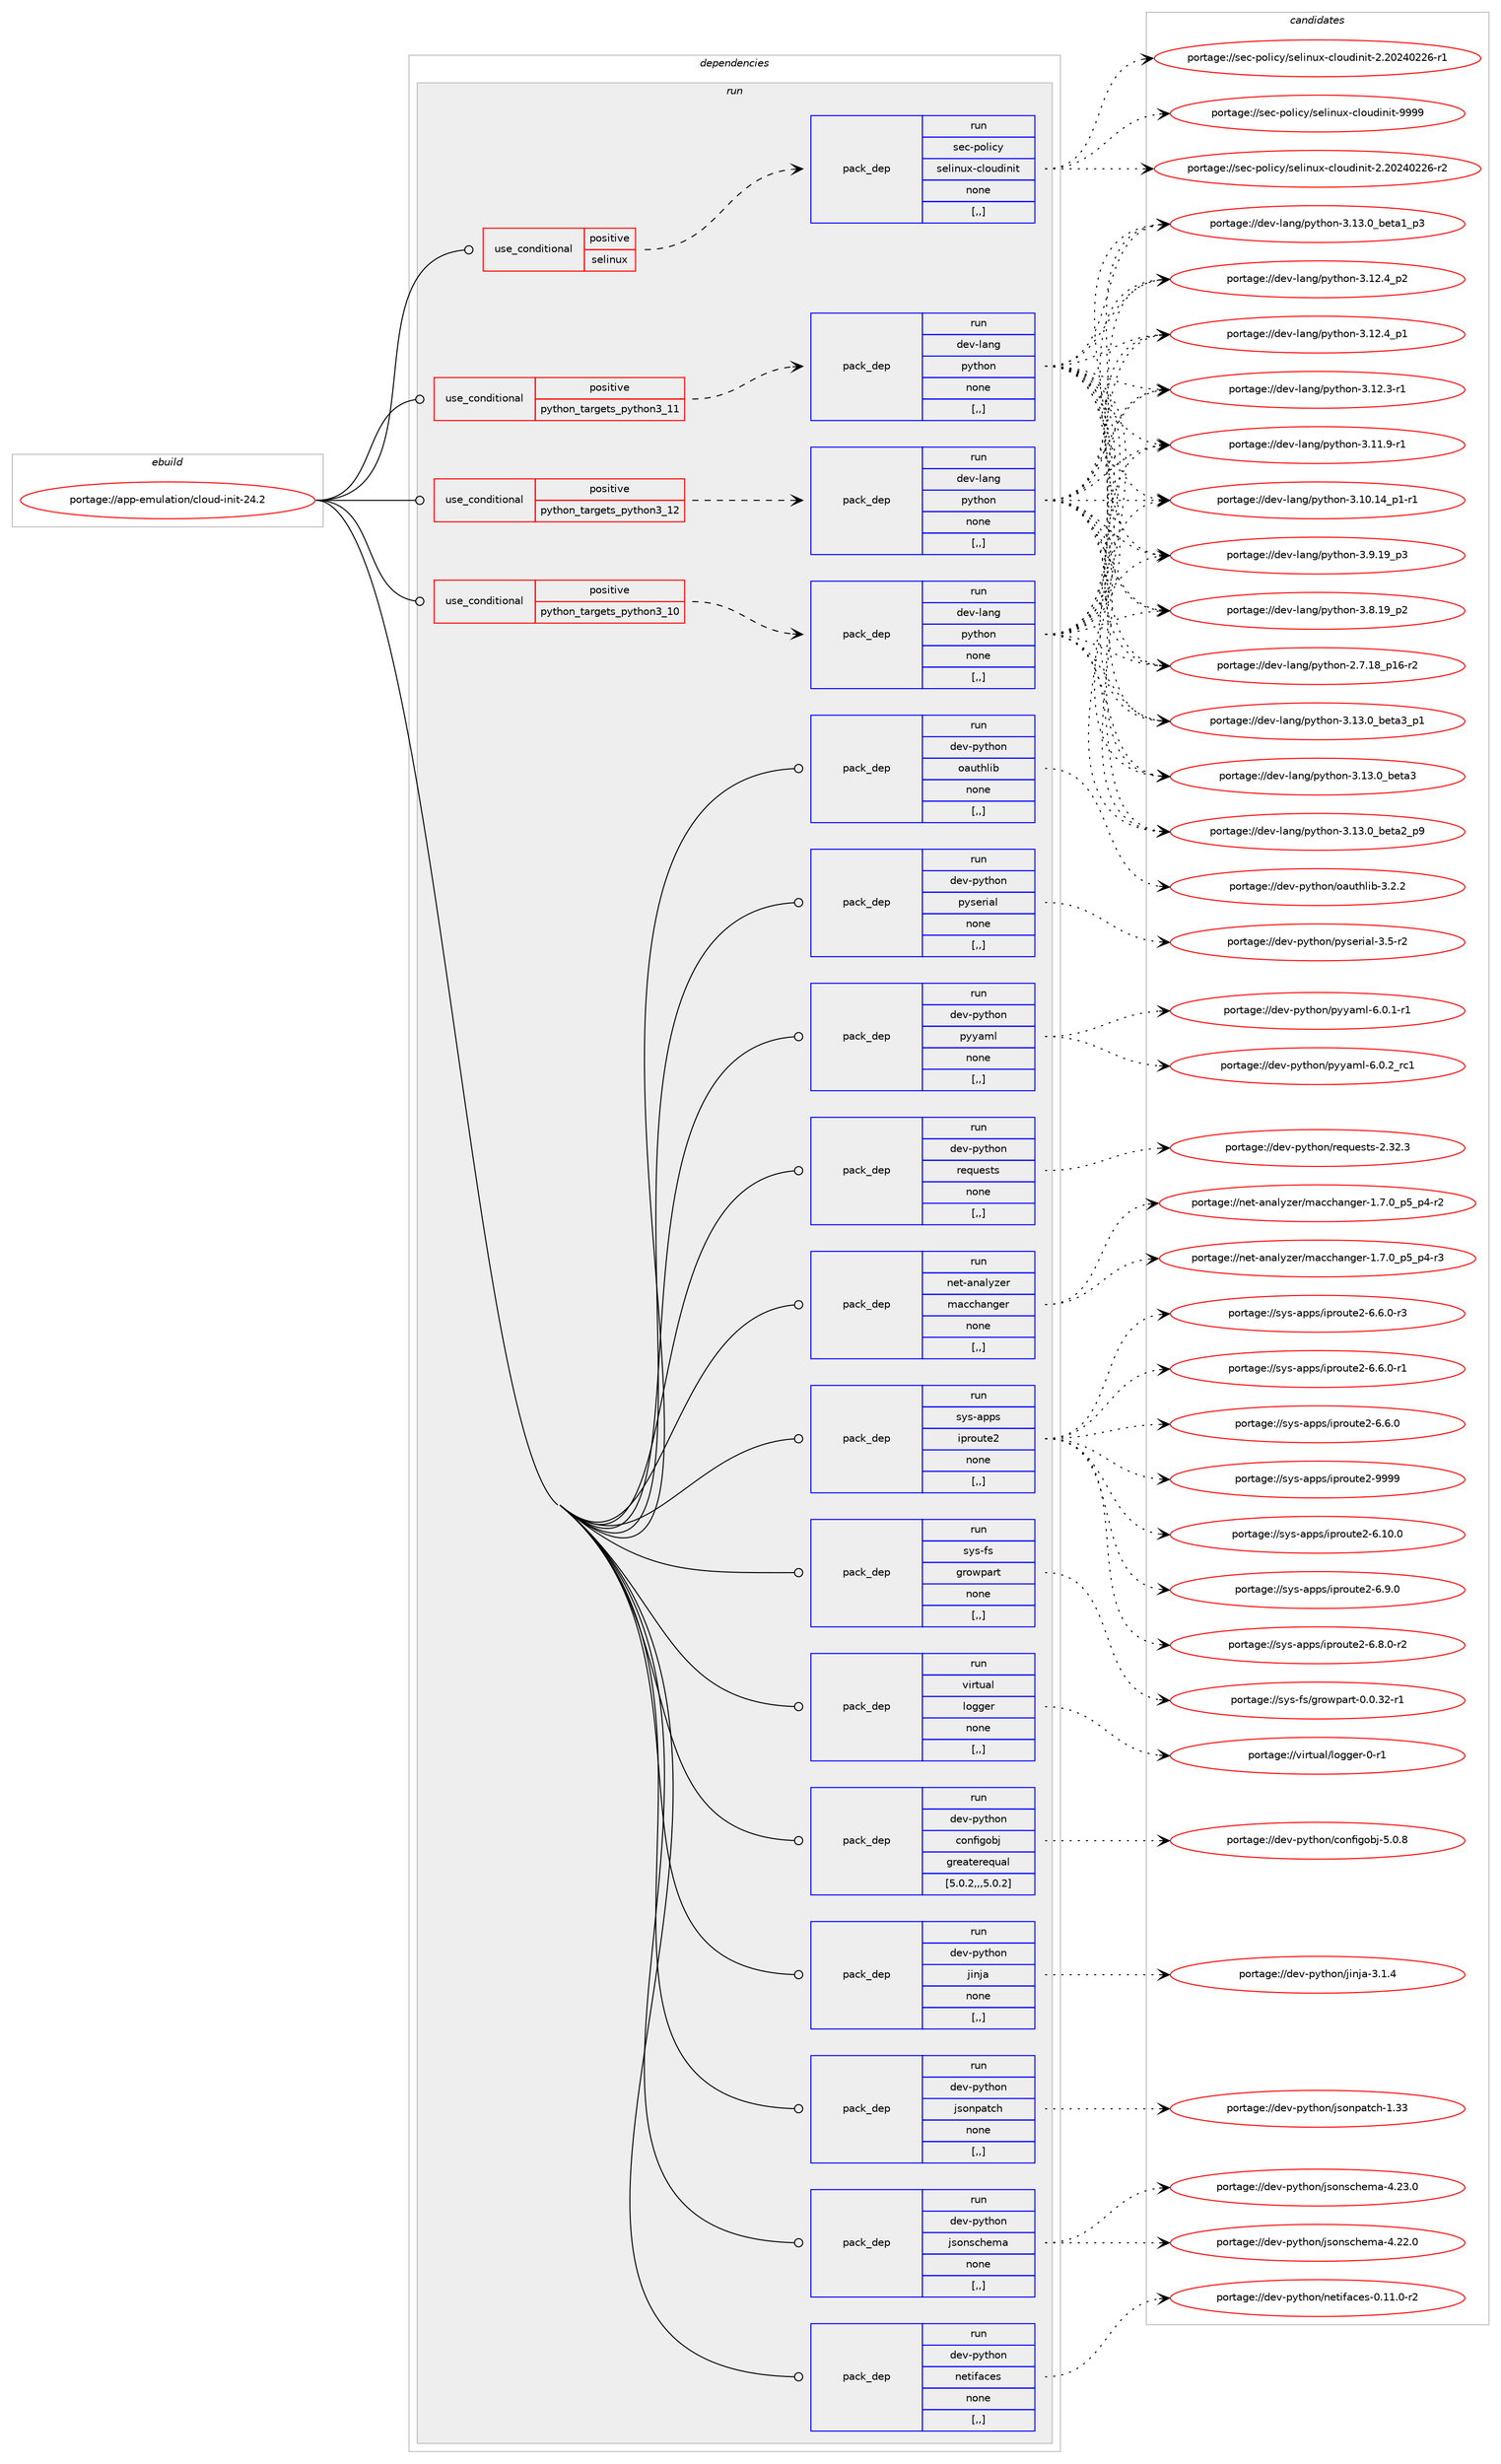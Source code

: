 digraph prolog {

# *************
# Graph options
# *************

newrank=true;
concentrate=true;
compound=true;
graph [rankdir=LR,fontname=Helvetica,fontsize=10,ranksep=1.5];#, ranksep=2.5, nodesep=0.2];
edge  [arrowhead=vee];
node  [fontname=Helvetica,fontsize=10];

# **********
# The ebuild
# **********

subgraph cluster_leftcol {
color=gray;
label=<<i>ebuild</i>>;
id [label="portage://app-emulation/cloud-init-24.2", color=red, width=4, href="../app-emulation/cloud-init-24.2.svg"];
}

# ****************
# The dependencies
# ****************

subgraph cluster_midcol {
color=gray;
label=<<i>dependencies</i>>;
subgraph cluster_compile {
fillcolor="#eeeeee";
style=filled;
label=<<i>compile</i>>;
}
subgraph cluster_compileandrun {
fillcolor="#eeeeee";
style=filled;
label=<<i>compile and run</i>>;
}
subgraph cluster_run {
fillcolor="#eeeeee";
style=filled;
label=<<i>run</i>>;
subgraph cond6247 {
dependency23702 [label=<<TABLE BORDER="0" CELLBORDER="1" CELLSPACING="0" CELLPADDING="4"><TR><TD ROWSPAN="3" CELLPADDING="10">use_conditional</TD></TR><TR><TD>positive</TD></TR><TR><TD>python_targets_python3_10</TD></TR></TABLE>>, shape=none, color=red];
subgraph pack17300 {
dependency23703 [label=<<TABLE BORDER="0" CELLBORDER="1" CELLSPACING="0" CELLPADDING="4" WIDTH="220"><TR><TD ROWSPAN="6" CELLPADDING="30">pack_dep</TD></TR><TR><TD WIDTH="110">run</TD></TR><TR><TD>dev-lang</TD></TR><TR><TD>python</TD></TR><TR><TD>none</TD></TR><TR><TD>[,,]</TD></TR></TABLE>>, shape=none, color=blue];
}
dependency23702:e -> dependency23703:w [weight=20,style="dashed",arrowhead="vee"];
}
id:e -> dependency23702:w [weight=20,style="solid",arrowhead="odot"];
subgraph cond6248 {
dependency23704 [label=<<TABLE BORDER="0" CELLBORDER="1" CELLSPACING="0" CELLPADDING="4"><TR><TD ROWSPAN="3" CELLPADDING="10">use_conditional</TD></TR><TR><TD>positive</TD></TR><TR><TD>python_targets_python3_11</TD></TR></TABLE>>, shape=none, color=red];
subgraph pack17301 {
dependency23705 [label=<<TABLE BORDER="0" CELLBORDER="1" CELLSPACING="0" CELLPADDING="4" WIDTH="220"><TR><TD ROWSPAN="6" CELLPADDING="30">pack_dep</TD></TR><TR><TD WIDTH="110">run</TD></TR><TR><TD>dev-lang</TD></TR><TR><TD>python</TD></TR><TR><TD>none</TD></TR><TR><TD>[,,]</TD></TR></TABLE>>, shape=none, color=blue];
}
dependency23704:e -> dependency23705:w [weight=20,style="dashed",arrowhead="vee"];
}
id:e -> dependency23704:w [weight=20,style="solid",arrowhead="odot"];
subgraph cond6249 {
dependency23706 [label=<<TABLE BORDER="0" CELLBORDER="1" CELLSPACING="0" CELLPADDING="4"><TR><TD ROWSPAN="3" CELLPADDING="10">use_conditional</TD></TR><TR><TD>positive</TD></TR><TR><TD>python_targets_python3_12</TD></TR></TABLE>>, shape=none, color=red];
subgraph pack17302 {
dependency23707 [label=<<TABLE BORDER="0" CELLBORDER="1" CELLSPACING="0" CELLPADDING="4" WIDTH="220"><TR><TD ROWSPAN="6" CELLPADDING="30">pack_dep</TD></TR><TR><TD WIDTH="110">run</TD></TR><TR><TD>dev-lang</TD></TR><TR><TD>python</TD></TR><TR><TD>none</TD></TR><TR><TD>[,,]</TD></TR></TABLE>>, shape=none, color=blue];
}
dependency23706:e -> dependency23707:w [weight=20,style="dashed",arrowhead="vee"];
}
id:e -> dependency23706:w [weight=20,style="solid",arrowhead="odot"];
subgraph cond6250 {
dependency23708 [label=<<TABLE BORDER="0" CELLBORDER="1" CELLSPACING="0" CELLPADDING="4"><TR><TD ROWSPAN="3" CELLPADDING="10">use_conditional</TD></TR><TR><TD>positive</TD></TR><TR><TD>selinux</TD></TR></TABLE>>, shape=none, color=red];
subgraph pack17303 {
dependency23709 [label=<<TABLE BORDER="0" CELLBORDER="1" CELLSPACING="0" CELLPADDING="4" WIDTH="220"><TR><TD ROWSPAN="6" CELLPADDING="30">pack_dep</TD></TR><TR><TD WIDTH="110">run</TD></TR><TR><TD>sec-policy</TD></TR><TR><TD>selinux-cloudinit</TD></TR><TR><TD>none</TD></TR><TR><TD>[,,]</TD></TR></TABLE>>, shape=none, color=blue];
}
dependency23708:e -> dependency23709:w [weight=20,style="dashed",arrowhead="vee"];
}
id:e -> dependency23708:w [weight=20,style="solid",arrowhead="odot"];
subgraph pack17304 {
dependency23710 [label=<<TABLE BORDER="0" CELLBORDER="1" CELLSPACING="0" CELLPADDING="4" WIDTH="220"><TR><TD ROWSPAN="6" CELLPADDING="30">pack_dep</TD></TR><TR><TD WIDTH="110">run</TD></TR><TR><TD>dev-python</TD></TR><TR><TD>configobj</TD></TR><TR><TD>greaterequal</TD></TR><TR><TD>[5.0.2,,,5.0.2]</TD></TR></TABLE>>, shape=none, color=blue];
}
id:e -> dependency23710:w [weight=20,style="solid",arrowhead="odot"];
subgraph pack17305 {
dependency23711 [label=<<TABLE BORDER="0" CELLBORDER="1" CELLSPACING="0" CELLPADDING="4" WIDTH="220"><TR><TD ROWSPAN="6" CELLPADDING="30">pack_dep</TD></TR><TR><TD WIDTH="110">run</TD></TR><TR><TD>dev-python</TD></TR><TR><TD>jinja</TD></TR><TR><TD>none</TD></TR><TR><TD>[,,]</TD></TR></TABLE>>, shape=none, color=blue];
}
id:e -> dependency23711:w [weight=20,style="solid",arrowhead="odot"];
subgraph pack17306 {
dependency23712 [label=<<TABLE BORDER="0" CELLBORDER="1" CELLSPACING="0" CELLPADDING="4" WIDTH="220"><TR><TD ROWSPAN="6" CELLPADDING="30">pack_dep</TD></TR><TR><TD WIDTH="110">run</TD></TR><TR><TD>dev-python</TD></TR><TR><TD>jsonpatch</TD></TR><TR><TD>none</TD></TR><TR><TD>[,,]</TD></TR></TABLE>>, shape=none, color=blue];
}
id:e -> dependency23712:w [weight=20,style="solid",arrowhead="odot"];
subgraph pack17307 {
dependency23713 [label=<<TABLE BORDER="0" CELLBORDER="1" CELLSPACING="0" CELLPADDING="4" WIDTH="220"><TR><TD ROWSPAN="6" CELLPADDING="30">pack_dep</TD></TR><TR><TD WIDTH="110">run</TD></TR><TR><TD>dev-python</TD></TR><TR><TD>jsonschema</TD></TR><TR><TD>none</TD></TR><TR><TD>[,,]</TD></TR></TABLE>>, shape=none, color=blue];
}
id:e -> dependency23713:w [weight=20,style="solid",arrowhead="odot"];
subgraph pack17308 {
dependency23714 [label=<<TABLE BORDER="0" CELLBORDER="1" CELLSPACING="0" CELLPADDING="4" WIDTH="220"><TR><TD ROWSPAN="6" CELLPADDING="30">pack_dep</TD></TR><TR><TD WIDTH="110">run</TD></TR><TR><TD>dev-python</TD></TR><TR><TD>netifaces</TD></TR><TR><TD>none</TD></TR><TR><TD>[,,]</TD></TR></TABLE>>, shape=none, color=blue];
}
id:e -> dependency23714:w [weight=20,style="solid",arrowhead="odot"];
subgraph pack17309 {
dependency23715 [label=<<TABLE BORDER="0" CELLBORDER="1" CELLSPACING="0" CELLPADDING="4" WIDTH="220"><TR><TD ROWSPAN="6" CELLPADDING="30">pack_dep</TD></TR><TR><TD WIDTH="110">run</TD></TR><TR><TD>dev-python</TD></TR><TR><TD>oauthlib</TD></TR><TR><TD>none</TD></TR><TR><TD>[,,]</TD></TR></TABLE>>, shape=none, color=blue];
}
id:e -> dependency23715:w [weight=20,style="solid",arrowhead="odot"];
subgraph pack17310 {
dependency23716 [label=<<TABLE BORDER="0" CELLBORDER="1" CELLSPACING="0" CELLPADDING="4" WIDTH="220"><TR><TD ROWSPAN="6" CELLPADDING="30">pack_dep</TD></TR><TR><TD WIDTH="110">run</TD></TR><TR><TD>dev-python</TD></TR><TR><TD>pyserial</TD></TR><TR><TD>none</TD></TR><TR><TD>[,,]</TD></TR></TABLE>>, shape=none, color=blue];
}
id:e -> dependency23716:w [weight=20,style="solid",arrowhead="odot"];
subgraph pack17311 {
dependency23717 [label=<<TABLE BORDER="0" CELLBORDER="1" CELLSPACING="0" CELLPADDING="4" WIDTH="220"><TR><TD ROWSPAN="6" CELLPADDING="30">pack_dep</TD></TR><TR><TD WIDTH="110">run</TD></TR><TR><TD>dev-python</TD></TR><TR><TD>pyyaml</TD></TR><TR><TD>none</TD></TR><TR><TD>[,,]</TD></TR></TABLE>>, shape=none, color=blue];
}
id:e -> dependency23717:w [weight=20,style="solid",arrowhead="odot"];
subgraph pack17312 {
dependency23718 [label=<<TABLE BORDER="0" CELLBORDER="1" CELLSPACING="0" CELLPADDING="4" WIDTH="220"><TR><TD ROWSPAN="6" CELLPADDING="30">pack_dep</TD></TR><TR><TD WIDTH="110">run</TD></TR><TR><TD>dev-python</TD></TR><TR><TD>requests</TD></TR><TR><TD>none</TD></TR><TR><TD>[,,]</TD></TR></TABLE>>, shape=none, color=blue];
}
id:e -> dependency23718:w [weight=20,style="solid",arrowhead="odot"];
subgraph pack17313 {
dependency23719 [label=<<TABLE BORDER="0" CELLBORDER="1" CELLSPACING="0" CELLPADDING="4" WIDTH="220"><TR><TD ROWSPAN="6" CELLPADDING="30">pack_dep</TD></TR><TR><TD WIDTH="110">run</TD></TR><TR><TD>net-analyzer</TD></TR><TR><TD>macchanger</TD></TR><TR><TD>none</TD></TR><TR><TD>[,,]</TD></TR></TABLE>>, shape=none, color=blue];
}
id:e -> dependency23719:w [weight=20,style="solid",arrowhead="odot"];
subgraph pack17314 {
dependency23720 [label=<<TABLE BORDER="0" CELLBORDER="1" CELLSPACING="0" CELLPADDING="4" WIDTH="220"><TR><TD ROWSPAN="6" CELLPADDING="30">pack_dep</TD></TR><TR><TD WIDTH="110">run</TD></TR><TR><TD>sys-apps</TD></TR><TR><TD>iproute2</TD></TR><TR><TD>none</TD></TR><TR><TD>[,,]</TD></TR></TABLE>>, shape=none, color=blue];
}
id:e -> dependency23720:w [weight=20,style="solid",arrowhead="odot"];
subgraph pack17315 {
dependency23721 [label=<<TABLE BORDER="0" CELLBORDER="1" CELLSPACING="0" CELLPADDING="4" WIDTH="220"><TR><TD ROWSPAN="6" CELLPADDING="30">pack_dep</TD></TR><TR><TD WIDTH="110">run</TD></TR><TR><TD>sys-fs</TD></TR><TR><TD>growpart</TD></TR><TR><TD>none</TD></TR><TR><TD>[,,]</TD></TR></TABLE>>, shape=none, color=blue];
}
id:e -> dependency23721:w [weight=20,style="solid",arrowhead="odot"];
subgraph pack17316 {
dependency23722 [label=<<TABLE BORDER="0" CELLBORDER="1" CELLSPACING="0" CELLPADDING="4" WIDTH="220"><TR><TD ROWSPAN="6" CELLPADDING="30">pack_dep</TD></TR><TR><TD WIDTH="110">run</TD></TR><TR><TD>virtual</TD></TR><TR><TD>logger</TD></TR><TR><TD>none</TD></TR><TR><TD>[,,]</TD></TR></TABLE>>, shape=none, color=blue];
}
id:e -> dependency23722:w [weight=20,style="solid",arrowhead="odot"];
}
}

# **************
# The candidates
# **************

subgraph cluster_choices {
rank=same;
color=gray;
label=<<i>candidates</i>>;

subgraph choice17300 {
color=black;
nodesep=1;
choice10010111845108971101034711212111610411111045514649514648959810111697519511249 [label="portage://dev-lang/python-3.13.0_beta3_p1", color=red, width=4,href="../dev-lang/python-3.13.0_beta3_p1.svg"];
choice1001011184510897110103471121211161041111104551464951464895981011169751 [label="portage://dev-lang/python-3.13.0_beta3", color=red, width=4,href="../dev-lang/python-3.13.0_beta3.svg"];
choice10010111845108971101034711212111610411111045514649514648959810111697509511257 [label="portage://dev-lang/python-3.13.0_beta2_p9", color=red, width=4,href="../dev-lang/python-3.13.0_beta2_p9.svg"];
choice10010111845108971101034711212111610411111045514649514648959810111697499511251 [label="portage://dev-lang/python-3.13.0_beta1_p3", color=red, width=4,href="../dev-lang/python-3.13.0_beta1_p3.svg"];
choice100101118451089711010347112121116104111110455146495046529511250 [label="portage://dev-lang/python-3.12.4_p2", color=red, width=4,href="../dev-lang/python-3.12.4_p2.svg"];
choice100101118451089711010347112121116104111110455146495046529511249 [label="portage://dev-lang/python-3.12.4_p1", color=red, width=4,href="../dev-lang/python-3.12.4_p1.svg"];
choice100101118451089711010347112121116104111110455146495046514511449 [label="portage://dev-lang/python-3.12.3-r1", color=red, width=4,href="../dev-lang/python-3.12.3-r1.svg"];
choice100101118451089711010347112121116104111110455146494946574511449 [label="portage://dev-lang/python-3.11.9-r1", color=red, width=4,href="../dev-lang/python-3.11.9-r1.svg"];
choice100101118451089711010347112121116104111110455146494846495295112494511449 [label="portage://dev-lang/python-3.10.14_p1-r1", color=red, width=4,href="../dev-lang/python-3.10.14_p1-r1.svg"];
choice100101118451089711010347112121116104111110455146574649579511251 [label="portage://dev-lang/python-3.9.19_p3", color=red, width=4,href="../dev-lang/python-3.9.19_p3.svg"];
choice100101118451089711010347112121116104111110455146564649579511250 [label="portage://dev-lang/python-3.8.19_p2", color=red, width=4,href="../dev-lang/python-3.8.19_p2.svg"];
choice100101118451089711010347112121116104111110455046554649569511249544511450 [label="portage://dev-lang/python-2.7.18_p16-r2", color=red, width=4,href="../dev-lang/python-2.7.18_p16-r2.svg"];
dependency23703:e -> choice10010111845108971101034711212111610411111045514649514648959810111697519511249:w [style=dotted,weight="100"];
dependency23703:e -> choice1001011184510897110103471121211161041111104551464951464895981011169751:w [style=dotted,weight="100"];
dependency23703:e -> choice10010111845108971101034711212111610411111045514649514648959810111697509511257:w [style=dotted,weight="100"];
dependency23703:e -> choice10010111845108971101034711212111610411111045514649514648959810111697499511251:w [style=dotted,weight="100"];
dependency23703:e -> choice100101118451089711010347112121116104111110455146495046529511250:w [style=dotted,weight="100"];
dependency23703:e -> choice100101118451089711010347112121116104111110455146495046529511249:w [style=dotted,weight="100"];
dependency23703:e -> choice100101118451089711010347112121116104111110455146495046514511449:w [style=dotted,weight="100"];
dependency23703:e -> choice100101118451089711010347112121116104111110455146494946574511449:w [style=dotted,weight="100"];
dependency23703:e -> choice100101118451089711010347112121116104111110455146494846495295112494511449:w [style=dotted,weight="100"];
dependency23703:e -> choice100101118451089711010347112121116104111110455146574649579511251:w [style=dotted,weight="100"];
dependency23703:e -> choice100101118451089711010347112121116104111110455146564649579511250:w [style=dotted,weight="100"];
dependency23703:e -> choice100101118451089711010347112121116104111110455046554649569511249544511450:w [style=dotted,weight="100"];
}
subgraph choice17301 {
color=black;
nodesep=1;
choice10010111845108971101034711212111610411111045514649514648959810111697519511249 [label="portage://dev-lang/python-3.13.0_beta3_p1", color=red, width=4,href="../dev-lang/python-3.13.0_beta3_p1.svg"];
choice1001011184510897110103471121211161041111104551464951464895981011169751 [label="portage://dev-lang/python-3.13.0_beta3", color=red, width=4,href="../dev-lang/python-3.13.0_beta3.svg"];
choice10010111845108971101034711212111610411111045514649514648959810111697509511257 [label="portage://dev-lang/python-3.13.0_beta2_p9", color=red, width=4,href="../dev-lang/python-3.13.0_beta2_p9.svg"];
choice10010111845108971101034711212111610411111045514649514648959810111697499511251 [label="portage://dev-lang/python-3.13.0_beta1_p3", color=red, width=4,href="../dev-lang/python-3.13.0_beta1_p3.svg"];
choice100101118451089711010347112121116104111110455146495046529511250 [label="portage://dev-lang/python-3.12.4_p2", color=red, width=4,href="../dev-lang/python-3.12.4_p2.svg"];
choice100101118451089711010347112121116104111110455146495046529511249 [label="portage://dev-lang/python-3.12.4_p1", color=red, width=4,href="../dev-lang/python-3.12.4_p1.svg"];
choice100101118451089711010347112121116104111110455146495046514511449 [label="portage://dev-lang/python-3.12.3-r1", color=red, width=4,href="../dev-lang/python-3.12.3-r1.svg"];
choice100101118451089711010347112121116104111110455146494946574511449 [label="portage://dev-lang/python-3.11.9-r1", color=red, width=4,href="../dev-lang/python-3.11.9-r1.svg"];
choice100101118451089711010347112121116104111110455146494846495295112494511449 [label="portage://dev-lang/python-3.10.14_p1-r1", color=red, width=4,href="../dev-lang/python-3.10.14_p1-r1.svg"];
choice100101118451089711010347112121116104111110455146574649579511251 [label="portage://dev-lang/python-3.9.19_p3", color=red, width=4,href="../dev-lang/python-3.9.19_p3.svg"];
choice100101118451089711010347112121116104111110455146564649579511250 [label="portage://dev-lang/python-3.8.19_p2", color=red, width=4,href="../dev-lang/python-3.8.19_p2.svg"];
choice100101118451089711010347112121116104111110455046554649569511249544511450 [label="portage://dev-lang/python-2.7.18_p16-r2", color=red, width=4,href="../dev-lang/python-2.7.18_p16-r2.svg"];
dependency23705:e -> choice10010111845108971101034711212111610411111045514649514648959810111697519511249:w [style=dotted,weight="100"];
dependency23705:e -> choice1001011184510897110103471121211161041111104551464951464895981011169751:w [style=dotted,weight="100"];
dependency23705:e -> choice10010111845108971101034711212111610411111045514649514648959810111697509511257:w [style=dotted,weight="100"];
dependency23705:e -> choice10010111845108971101034711212111610411111045514649514648959810111697499511251:w [style=dotted,weight="100"];
dependency23705:e -> choice100101118451089711010347112121116104111110455146495046529511250:w [style=dotted,weight="100"];
dependency23705:e -> choice100101118451089711010347112121116104111110455146495046529511249:w [style=dotted,weight="100"];
dependency23705:e -> choice100101118451089711010347112121116104111110455146495046514511449:w [style=dotted,weight="100"];
dependency23705:e -> choice100101118451089711010347112121116104111110455146494946574511449:w [style=dotted,weight="100"];
dependency23705:e -> choice100101118451089711010347112121116104111110455146494846495295112494511449:w [style=dotted,weight="100"];
dependency23705:e -> choice100101118451089711010347112121116104111110455146574649579511251:w [style=dotted,weight="100"];
dependency23705:e -> choice100101118451089711010347112121116104111110455146564649579511250:w [style=dotted,weight="100"];
dependency23705:e -> choice100101118451089711010347112121116104111110455046554649569511249544511450:w [style=dotted,weight="100"];
}
subgraph choice17302 {
color=black;
nodesep=1;
choice10010111845108971101034711212111610411111045514649514648959810111697519511249 [label="portage://dev-lang/python-3.13.0_beta3_p1", color=red, width=4,href="../dev-lang/python-3.13.0_beta3_p1.svg"];
choice1001011184510897110103471121211161041111104551464951464895981011169751 [label="portage://dev-lang/python-3.13.0_beta3", color=red, width=4,href="../dev-lang/python-3.13.0_beta3.svg"];
choice10010111845108971101034711212111610411111045514649514648959810111697509511257 [label="portage://dev-lang/python-3.13.0_beta2_p9", color=red, width=4,href="../dev-lang/python-3.13.0_beta2_p9.svg"];
choice10010111845108971101034711212111610411111045514649514648959810111697499511251 [label="portage://dev-lang/python-3.13.0_beta1_p3", color=red, width=4,href="../dev-lang/python-3.13.0_beta1_p3.svg"];
choice100101118451089711010347112121116104111110455146495046529511250 [label="portage://dev-lang/python-3.12.4_p2", color=red, width=4,href="../dev-lang/python-3.12.4_p2.svg"];
choice100101118451089711010347112121116104111110455146495046529511249 [label="portage://dev-lang/python-3.12.4_p1", color=red, width=4,href="../dev-lang/python-3.12.4_p1.svg"];
choice100101118451089711010347112121116104111110455146495046514511449 [label="portage://dev-lang/python-3.12.3-r1", color=red, width=4,href="../dev-lang/python-3.12.3-r1.svg"];
choice100101118451089711010347112121116104111110455146494946574511449 [label="portage://dev-lang/python-3.11.9-r1", color=red, width=4,href="../dev-lang/python-3.11.9-r1.svg"];
choice100101118451089711010347112121116104111110455146494846495295112494511449 [label="portage://dev-lang/python-3.10.14_p1-r1", color=red, width=4,href="../dev-lang/python-3.10.14_p1-r1.svg"];
choice100101118451089711010347112121116104111110455146574649579511251 [label="portage://dev-lang/python-3.9.19_p3", color=red, width=4,href="../dev-lang/python-3.9.19_p3.svg"];
choice100101118451089711010347112121116104111110455146564649579511250 [label="portage://dev-lang/python-3.8.19_p2", color=red, width=4,href="../dev-lang/python-3.8.19_p2.svg"];
choice100101118451089711010347112121116104111110455046554649569511249544511450 [label="portage://dev-lang/python-2.7.18_p16-r2", color=red, width=4,href="../dev-lang/python-2.7.18_p16-r2.svg"];
dependency23707:e -> choice10010111845108971101034711212111610411111045514649514648959810111697519511249:w [style=dotted,weight="100"];
dependency23707:e -> choice1001011184510897110103471121211161041111104551464951464895981011169751:w [style=dotted,weight="100"];
dependency23707:e -> choice10010111845108971101034711212111610411111045514649514648959810111697509511257:w [style=dotted,weight="100"];
dependency23707:e -> choice10010111845108971101034711212111610411111045514649514648959810111697499511251:w [style=dotted,weight="100"];
dependency23707:e -> choice100101118451089711010347112121116104111110455146495046529511250:w [style=dotted,weight="100"];
dependency23707:e -> choice100101118451089711010347112121116104111110455146495046529511249:w [style=dotted,weight="100"];
dependency23707:e -> choice100101118451089711010347112121116104111110455146495046514511449:w [style=dotted,weight="100"];
dependency23707:e -> choice100101118451089711010347112121116104111110455146494946574511449:w [style=dotted,weight="100"];
dependency23707:e -> choice100101118451089711010347112121116104111110455146494846495295112494511449:w [style=dotted,weight="100"];
dependency23707:e -> choice100101118451089711010347112121116104111110455146574649579511251:w [style=dotted,weight="100"];
dependency23707:e -> choice100101118451089711010347112121116104111110455146564649579511250:w [style=dotted,weight="100"];
dependency23707:e -> choice100101118451089711010347112121116104111110455046554649569511249544511450:w [style=dotted,weight="100"];
}
subgraph choice17303 {
color=black;
nodesep=1;
choice1151019945112111108105991214711510110810511011712045991081111171001051101051164557575757 [label="portage://sec-policy/selinux-cloudinit-9999", color=red, width=4,href="../sec-policy/selinux-cloudinit-9999.svg"];
choice11510199451121111081059912147115101108105110117120459910811111710010511010511645504650485052485050544511450 [label="portage://sec-policy/selinux-cloudinit-2.20240226-r2", color=red, width=4,href="../sec-policy/selinux-cloudinit-2.20240226-r2.svg"];
choice11510199451121111081059912147115101108105110117120459910811111710010511010511645504650485052485050544511449 [label="portage://sec-policy/selinux-cloudinit-2.20240226-r1", color=red, width=4,href="../sec-policy/selinux-cloudinit-2.20240226-r1.svg"];
dependency23709:e -> choice1151019945112111108105991214711510110810511011712045991081111171001051101051164557575757:w [style=dotted,weight="100"];
dependency23709:e -> choice11510199451121111081059912147115101108105110117120459910811111710010511010511645504650485052485050544511450:w [style=dotted,weight="100"];
dependency23709:e -> choice11510199451121111081059912147115101108105110117120459910811111710010511010511645504650485052485050544511449:w [style=dotted,weight="100"];
}
subgraph choice17304 {
color=black;
nodesep=1;
choice10010111845112121116104111110479911111010210510311198106455346484656 [label="portage://dev-python/configobj-5.0.8", color=red, width=4,href="../dev-python/configobj-5.0.8.svg"];
dependency23710:e -> choice10010111845112121116104111110479911111010210510311198106455346484656:w [style=dotted,weight="100"];
}
subgraph choice17305 {
color=black;
nodesep=1;
choice100101118451121211161041111104710610511010697455146494652 [label="portage://dev-python/jinja-3.1.4", color=red, width=4,href="../dev-python/jinja-3.1.4.svg"];
dependency23711:e -> choice100101118451121211161041111104710610511010697455146494652:w [style=dotted,weight="100"];
}
subgraph choice17306 {
color=black;
nodesep=1;
choice100101118451121211161041111104710611511111011297116991044549465151 [label="portage://dev-python/jsonpatch-1.33", color=red, width=4,href="../dev-python/jsonpatch-1.33.svg"];
dependency23712:e -> choice100101118451121211161041111104710611511111011297116991044549465151:w [style=dotted,weight="100"];
}
subgraph choice17307 {
color=black;
nodesep=1;
choice1001011184511212111610411111047106115111110115991041011099745524650514648 [label="portage://dev-python/jsonschema-4.23.0", color=red, width=4,href="../dev-python/jsonschema-4.23.0.svg"];
choice1001011184511212111610411111047106115111110115991041011099745524650504648 [label="portage://dev-python/jsonschema-4.22.0", color=red, width=4,href="../dev-python/jsonschema-4.22.0.svg"];
dependency23713:e -> choice1001011184511212111610411111047106115111110115991041011099745524650514648:w [style=dotted,weight="100"];
dependency23713:e -> choice1001011184511212111610411111047106115111110115991041011099745524650504648:w [style=dotted,weight="100"];
}
subgraph choice17308 {
color=black;
nodesep=1;
choice10010111845112121116104111110471101011161051029799101115454846494946484511450 [label="portage://dev-python/netifaces-0.11.0-r2", color=red, width=4,href="../dev-python/netifaces-0.11.0-r2.svg"];
dependency23714:e -> choice10010111845112121116104111110471101011161051029799101115454846494946484511450:w [style=dotted,weight="100"];
}
subgraph choice17309 {
color=black;
nodesep=1;
choice10010111845112121116104111110471119711711610410810598455146504650 [label="portage://dev-python/oauthlib-3.2.2", color=red, width=4,href="../dev-python/oauthlib-3.2.2.svg"];
dependency23715:e -> choice10010111845112121116104111110471119711711610410810598455146504650:w [style=dotted,weight="100"];
}
subgraph choice17310 {
color=black;
nodesep=1;
choice100101118451121211161041111104711212111510111410597108455146534511450 [label="portage://dev-python/pyserial-3.5-r2", color=red, width=4,href="../dev-python/pyserial-3.5-r2.svg"];
dependency23716:e -> choice100101118451121211161041111104711212111510111410597108455146534511450:w [style=dotted,weight="100"];
}
subgraph choice17311 {
color=black;
nodesep=1;
choice100101118451121211161041111104711212112197109108455446484650951149949 [label="portage://dev-python/pyyaml-6.0.2_rc1", color=red, width=4,href="../dev-python/pyyaml-6.0.2_rc1.svg"];
choice1001011184511212111610411111047112121121971091084554464846494511449 [label="portage://dev-python/pyyaml-6.0.1-r1", color=red, width=4,href="../dev-python/pyyaml-6.0.1-r1.svg"];
dependency23717:e -> choice100101118451121211161041111104711212112197109108455446484650951149949:w [style=dotted,weight="100"];
dependency23717:e -> choice1001011184511212111610411111047112121121971091084554464846494511449:w [style=dotted,weight="100"];
}
subgraph choice17312 {
color=black;
nodesep=1;
choice100101118451121211161041111104711410111311710111511611545504651504651 [label="portage://dev-python/requests-2.32.3", color=red, width=4,href="../dev-python/requests-2.32.3.svg"];
dependency23718:e -> choice100101118451121211161041111104711410111311710111511611545504651504651:w [style=dotted,weight="100"];
}
subgraph choice17313 {
color=black;
nodesep=1;
choice1101011164597110971081211221011144710997999910497110103101114454946554648951125395112524511451 [label="portage://net-analyzer/macchanger-1.7.0_p5_p4-r3", color=red, width=4,href="../net-analyzer/macchanger-1.7.0_p5_p4-r3.svg"];
choice1101011164597110971081211221011144710997999910497110103101114454946554648951125395112524511450 [label="portage://net-analyzer/macchanger-1.7.0_p5_p4-r2", color=red, width=4,href="../net-analyzer/macchanger-1.7.0_p5_p4-r2.svg"];
dependency23719:e -> choice1101011164597110971081211221011144710997999910497110103101114454946554648951125395112524511451:w [style=dotted,weight="100"];
dependency23719:e -> choice1101011164597110971081211221011144710997999910497110103101114454946554648951125395112524511450:w [style=dotted,weight="100"];
}
subgraph choice17314 {
color=black;
nodesep=1;
choice115121115459711211211547105112114111117116101504557575757 [label="portage://sys-apps/iproute2-9999", color=red, width=4,href="../sys-apps/iproute2-9999.svg"];
choice1151211154597112112115471051121141111171161015045544649484648 [label="portage://sys-apps/iproute2-6.10.0", color=red, width=4,href="../sys-apps/iproute2-6.10.0.svg"];
choice11512111545971121121154710511211411111711610150455446574648 [label="portage://sys-apps/iproute2-6.9.0", color=red, width=4,href="../sys-apps/iproute2-6.9.0.svg"];
choice115121115459711211211547105112114111117116101504554465646484511450 [label="portage://sys-apps/iproute2-6.8.0-r2", color=red, width=4,href="../sys-apps/iproute2-6.8.0-r2.svg"];
choice115121115459711211211547105112114111117116101504554465446484511451 [label="portage://sys-apps/iproute2-6.6.0-r3", color=red, width=4,href="../sys-apps/iproute2-6.6.0-r3.svg"];
choice115121115459711211211547105112114111117116101504554465446484511449 [label="portage://sys-apps/iproute2-6.6.0-r1", color=red, width=4,href="../sys-apps/iproute2-6.6.0-r1.svg"];
choice11512111545971121121154710511211411111711610150455446544648 [label="portage://sys-apps/iproute2-6.6.0", color=red, width=4,href="../sys-apps/iproute2-6.6.0.svg"];
dependency23720:e -> choice115121115459711211211547105112114111117116101504557575757:w [style=dotted,weight="100"];
dependency23720:e -> choice1151211154597112112115471051121141111171161015045544649484648:w [style=dotted,weight="100"];
dependency23720:e -> choice11512111545971121121154710511211411111711610150455446574648:w [style=dotted,weight="100"];
dependency23720:e -> choice115121115459711211211547105112114111117116101504554465646484511450:w [style=dotted,weight="100"];
dependency23720:e -> choice115121115459711211211547105112114111117116101504554465446484511451:w [style=dotted,weight="100"];
dependency23720:e -> choice115121115459711211211547105112114111117116101504554465446484511449:w [style=dotted,weight="100"];
dependency23720:e -> choice11512111545971121121154710511211411111711610150455446544648:w [style=dotted,weight="100"];
}
subgraph choice17315 {
color=black;
nodesep=1;
choice115121115451021154710311411111911297114116454846484651504511449 [label="portage://sys-fs/growpart-0.0.32-r1", color=red, width=4,href="../sys-fs/growpart-0.0.32-r1.svg"];
dependency23721:e -> choice115121115451021154710311411111911297114116454846484651504511449:w [style=dotted,weight="100"];
}
subgraph choice17316 {
color=black;
nodesep=1;
choice118105114116117971084710811110310310111445484511449 [label="portage://virtual/logger-0-r1", color=red, width=4,href="../virtual/logger-0-r1.svg"];
dependency23722:e -> choice118105114116117971084710811110310310111445484511449:w [style=dotted,weight="100"];
}
}

}
